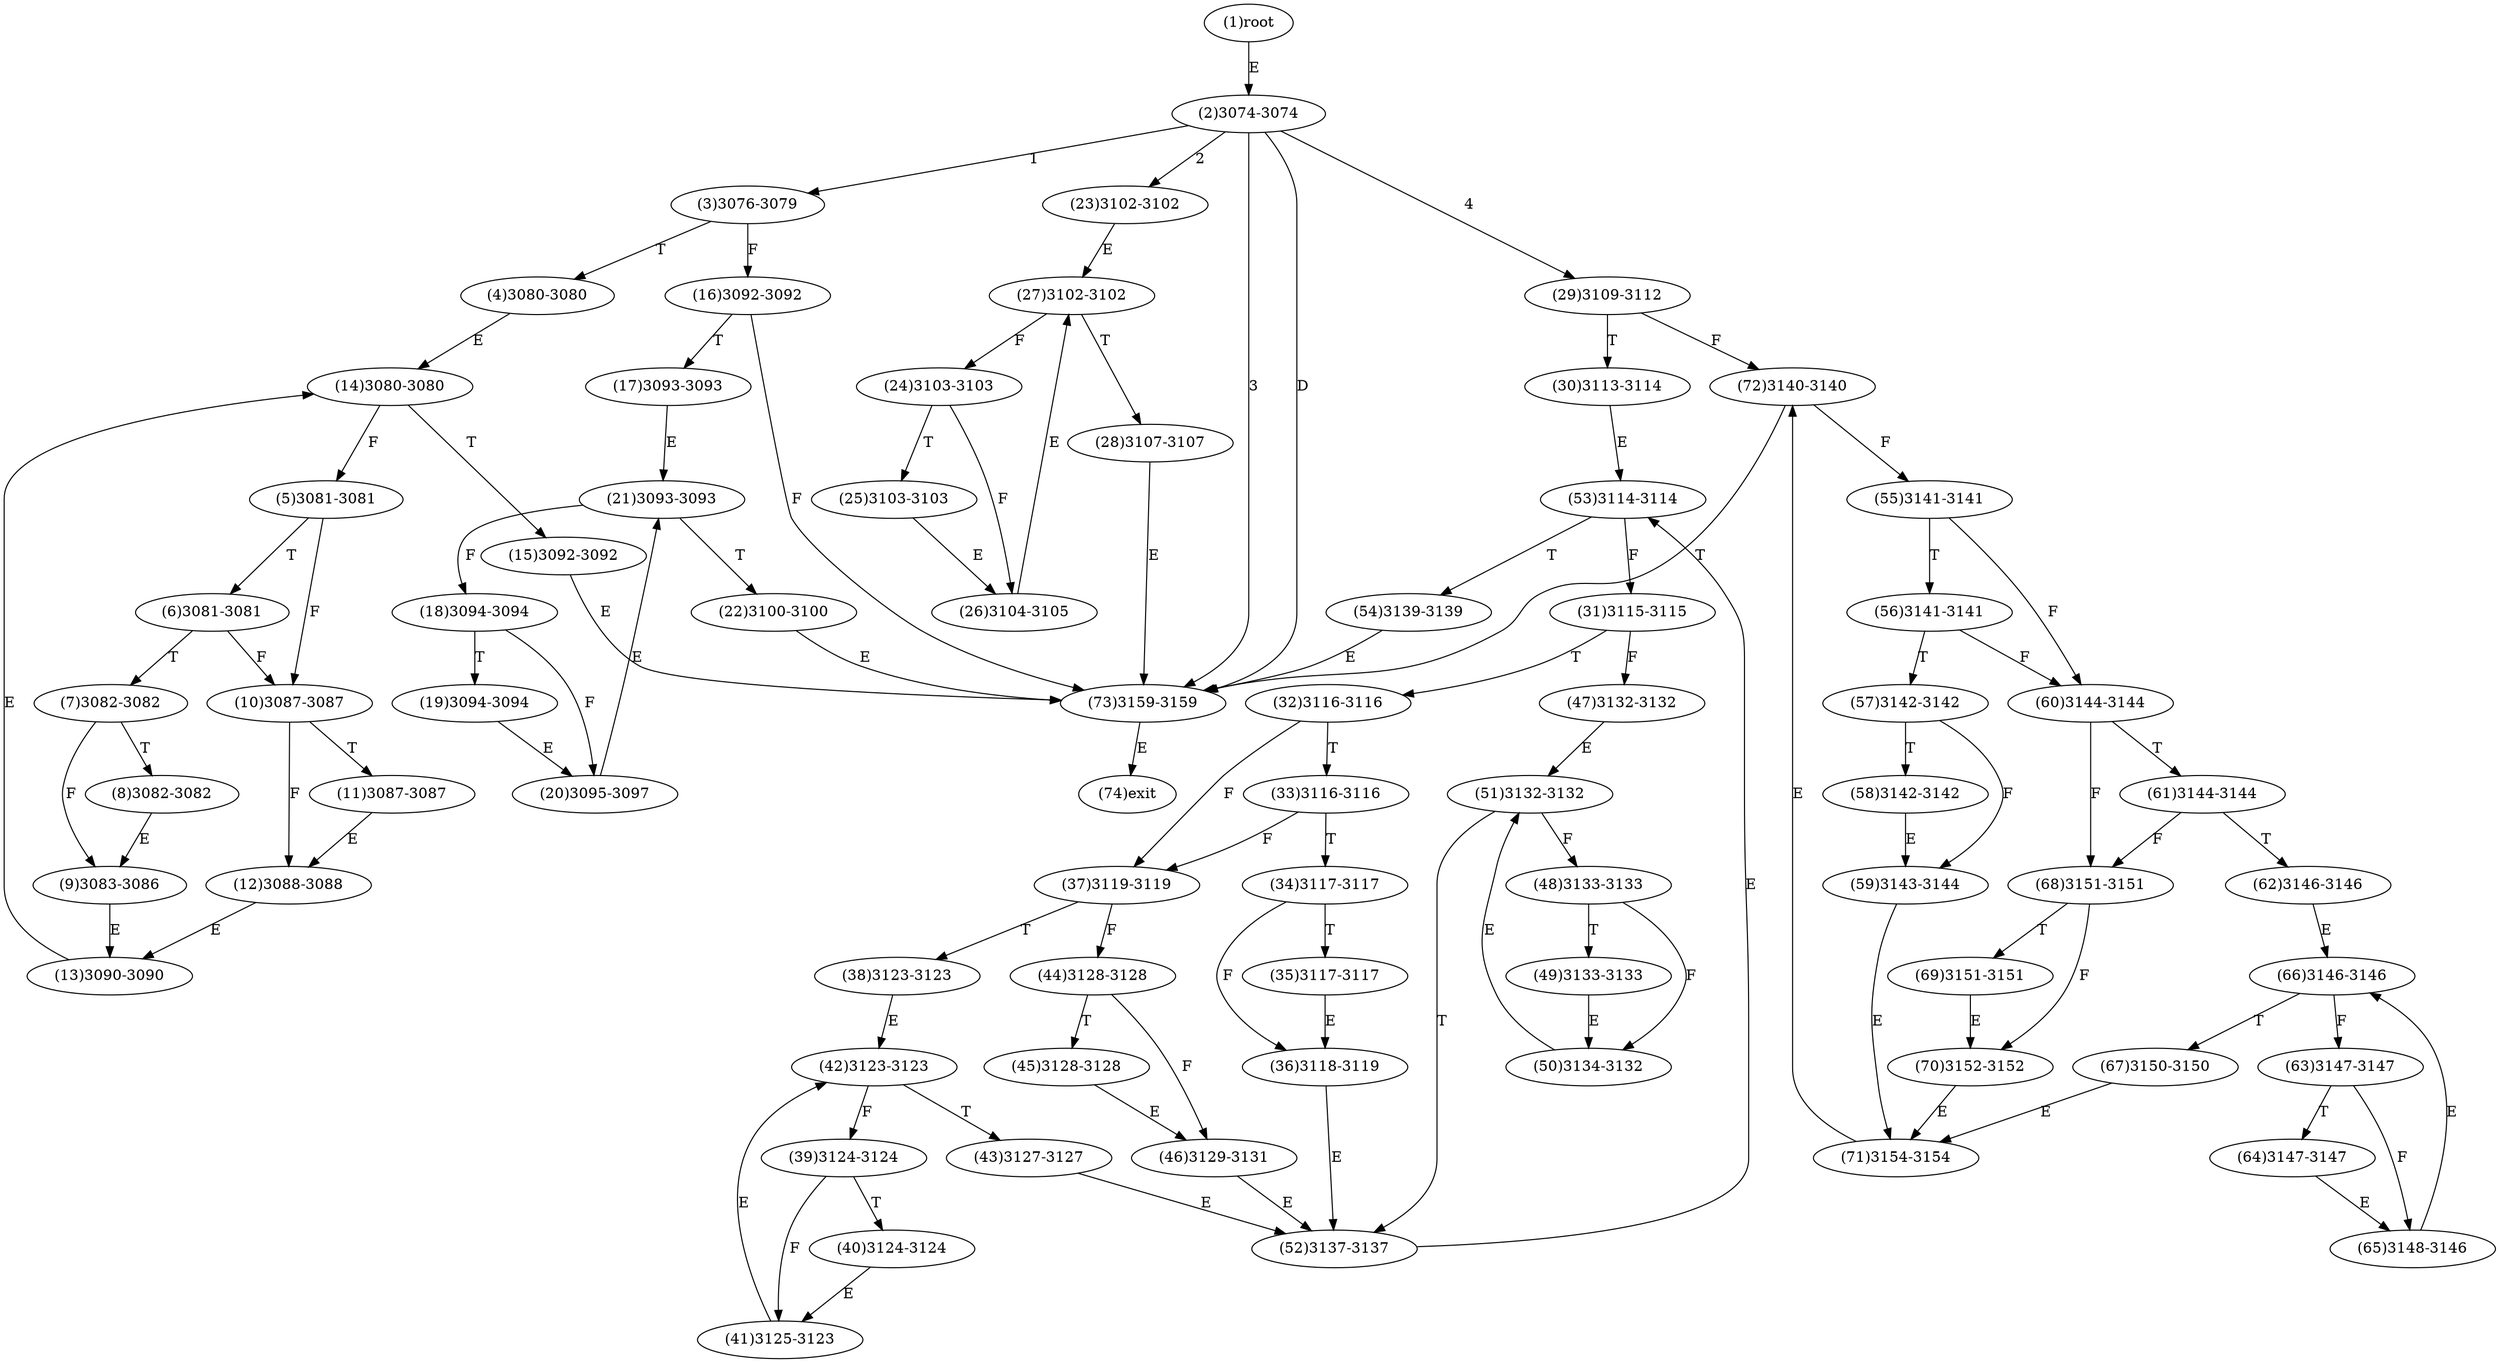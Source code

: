 digraph "" { 
1[ label="(1)root"];
2[ label="(2)3074-3074"];
3[ label="(3)3076-3079"];
4[ label="(4)3080-3080"];
5[ label="(5)3081-3081"];
6[ label="(6)3081-3081"];
7[ label="(7)3082-3082"];
8[ label="(8)3082-3082"];
9[ label="(9)3083-3086"];
10[ label="(10)3087-3087"];
11[ label="(11)3087-3087"];
12[ label="(12)3088-3088"];
13[ label="(13)3090-3090"];
14[ label="(14)3080-3080"];
15[ label="(15)3092-3092"];
17[ label="(17)3093-3093"];
16[ label="(16)3092-3092"];
19[ label="(19)3094-3094"];
18[ label="(18)3094-3094"];
21[ label="(21)3093-3093"];
20[ label="(20)3095-3097"];
23[ label="(23)3102-3102"];
22[ label="(22)3100-3100"];
25[ label="(25)3103-3103"];
24[ label="(24)3103-3103"];
27[ label="(27)3102-3102"];
26[ label="(26)3104-3105"];
29[ label="(29)3109-3112"];
28[ label="(28)3107-3107"];
31[ label="(31)3115-3115"];
30[ label="(30)3113-3114"];
34[ label="(34)3117-3117"];
35[ label="(35)3117-3117"];
32[ label="(32)3116-3116"];
33[ label="(33)3116-3116"];
38[ label="(38)3123-3123"];
39[ label="(39)3124-3124"];
36[ label="(36)3118-3119"];
37[ label="(37)3119-3119"];
42[ label="(42)3123-3123"];
43[ label="(43)3127-3127"];
40[ label="(40)3124-3124"];
41[ label="(41)3125-3123"];
46[ label="(46)3129-3131"];
47[ label="(47)3132-3132"];
44[ label="(44)3128-3128"];
45[ label="(45)3128-3128"];
51[ label="(51)3132-3132"];
50[ label="(50)3134-3132"];
49[ label="(49)3133-3133"];
48[ label="(48)3133-3133"];
55[ label="(55)3141-3141"];
54[ label="(54)3139-3139"];
53[ label="(53)3114-3114"];
52[ label="(52)3137-3137"];
59[ label="(59)3143-3144"];
58[ label="(58)3142-3142"];
57[ label="(57)3142-3142"];
56[ label="(56)3141-3141"];
63[ label="(63)3147-3147"];
62[ label="(62)3146-3146"];
61[ label="(61)3144-3144"];
60[ label="(60)3144-3144"];
68[ label="(68)3151-3151"];
69[ label="(69)3151-3151"];
70[ label="(70)3152-3152"];
71[ label="(71)3154-3154"];
64[ label="(64)3147-3147"];
65[ label="(65)3148-3146"];
66[ label="(66)3146-3146"];
67[ label="(67)3150-3150"];
72[ label="(72)3140-3140"];
73[ label="(73)3159-3159"];
74[ label="(74)exit"];
1->2[ label="E"];
2->3[ label="1"];
2->23[ label="2"];
2->73[ label="3"];
2->29[ label="4"];
2->73[ label="D"];
3->16[ label="F"];
3->4[ label="T"];
4->14[ label="E"];
5->10[ label="F"];
5->6[ label="T"];
6->10[ label="F"];
6->7[ label="T"];
7->9[ label="F"];
7->8[ label="T"];
8->9[ label="E"];
9->13[ label="E"];
10->12[ label="F"];
10->11[ label="T"];
11->12[ label="E"];
12->13[ label="E"];
13->14[ label="E"];
14->5[ label="F"];
14->15[ label="T"];
15->73[ label="E"];
16->73[ label="F"];
16->17[ label="T"];
17->21[ label="E"];
18->20[ label="F"];
18->19[ label="T"];
19->20[ label="E"];
20->21[ label="E"];
21->18[ label="F"];
21->22[ label="T"];
22->73[ label="E"];
23->27[ label="E"];
24->26[ label="F"];
24->25[ label="T"];
25->26[ label="E"];
26->27[ label="E"];
27->24[ label="F"];
27->28[ label="T"];
28->73[ label="E"];
29->72[ label="F"];
29->30[ label="T"];
30->53[ label="E"];
31->47[ label="F"];
31->32[ label="T"];
32->37[ label="F"];
32->33[ label="T"];
33->37[ label="F"];
33->34[ label="T"];
34->36[ label="F"];
34->35[ label="T"];
35->36[ label="E"];
36->52[ label="E"];
37->44[ label="F"];
37->38[ label="T"];
38->42[ label="E"];
39->41[ label="F"];
39->40[ label="T"];
40->41[ label="E"];
41->42[ label="E"];
42->39[ label="F"];
42->43[ label="T"];
43->52[ label="E"];
44->46[ label="F"];
44->45[ label="T"];
45->46[ label="E"];
46->52[ label="E"];
47->51[ label="E"];
48->50[ label="F"];
48->49[ label="T"];
49->50[ label="E"];
50->51[ label="E"];
51->48[ label="F"];
51->52[ label="T"];
52->53[ label="E"];
53->31[ label="F"];
53->54[ label="T"];
54->73[ label="E"];
55->60[ label="F"];
55->56[ label="T"];
56->60[ label="F"];
56->57[ label="T"];
57->59[ label="F"];
57->58[ label="T"];
58->59[ label="E"];
59->71[ label="E"];
60->68[ label="F"];
60->61[ label="T"];
61->68[ label="F"];
61->62[ label="T"];
62->66[ label="E"];
63->65[ label="F"];
63->64[ label="T"];
64->65[ label="E"];
65->66[ label="E"];
66->63[ label="F"];
66->67[ label="T"];
67->71[ label="E"];
68->70[ label="F"];
68->69[ label="T"];
69->70[ label="E"];
70->71[ label="E"];
71->72[ label="E"];
72->55[ label="F"];
72->73[ label="T"];
73->74[ label="E"];
}